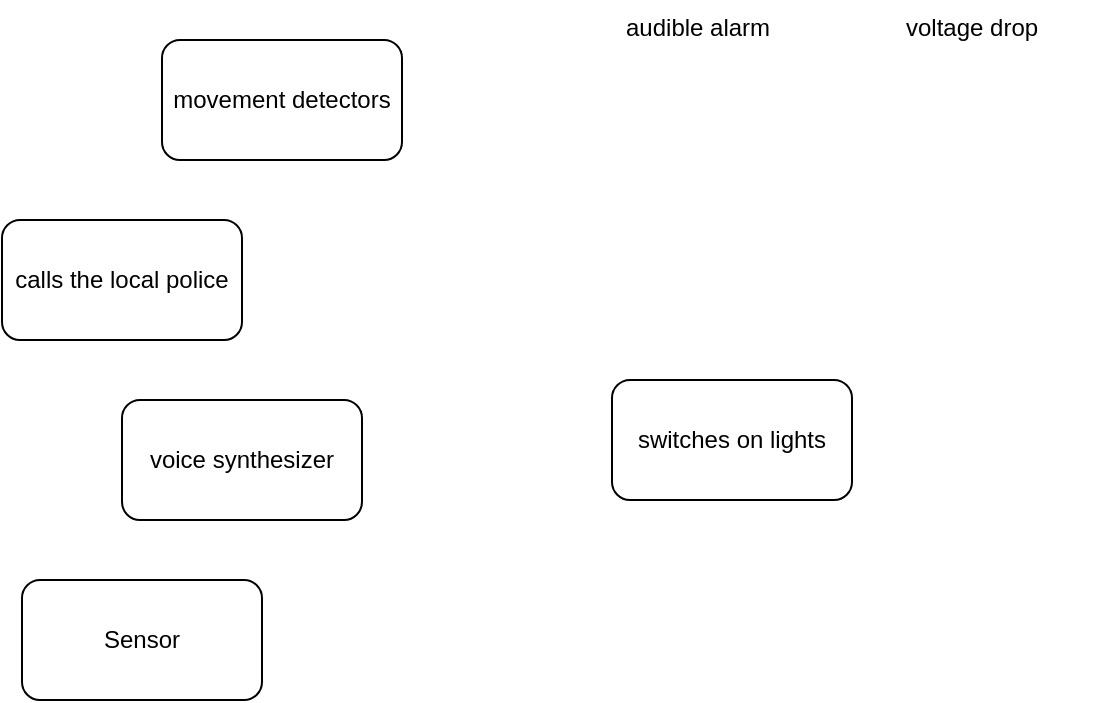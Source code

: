 <mxfile version="20.6.0" type="github">
  <diagram id="E_PZDa71RXzEWNVLraTa" name="第 1 页">
    <mxGraphModel dx="735" dy="474" grid="1" gridSize="10" guides="1" tooltips="1" connect="1" arrows="1" fold="1" page="1" pageScale="1" pageWidth="827" pageHeight="1169" math="0" shadow="0">
      <root>
        <mxCell id="0" />
        <mxCell id="1" parent="0" />
        <mxCell id="_M1eNCLDucHc3AhpYlNb-1" value="Sensor" style="rounded=1;whiteSpace=wrap;html=1;" vertex="1" parent="1">
          <mxGeometry x="50" y="320" width="120" height="60" as="geometry" />
        </mxCell>
        <mxCell id="_M1eNCLDucHc3AhpYlNb-2" value="movement detectors" style="rounded=1;whiteSpace=wrap;html=1;" vertex="1" parent="1">
          <mxGeometry x="120" y="50" width="120" height="60" as="geometry" />
        </mxCell>
        <mxCell id="_M1eNCLDucHc3AhpYlNb-3" value="calls the local police" style="rounded=1;whiteSpace=wrap;html=1;" vertex="1" parent="1">
          <mxGeometry x="40" y="140" width="120" height="60" as="geometry" />
        </mxCell>
        <mxCell id="_M1eNCLDucHc3AhpYlNb-4" value="voice synthesizer" style="rounded=1;whiteSpace=wrap;html=1;" vertex="1" parent="1">
          <mxGeometry x="100" y="230" width="120" height="60" as="geometry" />
        </mxCell>
        <mxCell id="_M1eNCLDucHc3AhpYlNb-6" value="switches on lights" style="rounded=1;whiteSpace=wrap;html=1;" vertex="1" parent="1">
          <mxGeometry x="345" y="220" width="120" height="60" as="geometry" />
        </mxCell>
        <mxCell id="_M1eNCLDucHc3AhpYlNb-7" value="audible alarm" style="text;whiteSpace=wrap;html=1;" vertex="1" parent="1">
          <mxGeometry x="350" y="30" width="110" height="40" as="geometry" />
        </mxCell>
        <mxCell id="_M1eNCLDucHc3AhpYlNb-8" value="voltage drop" style="text;whiteSpace=wrap;html=1;" vertex="1" parent="1">
          <mxGeometry x="490" y="30" width="100" height="40" as="geometry" />
        </mxCell>
      </root>
    </mxGraphModel>
  </diagram>
</mxfile>
